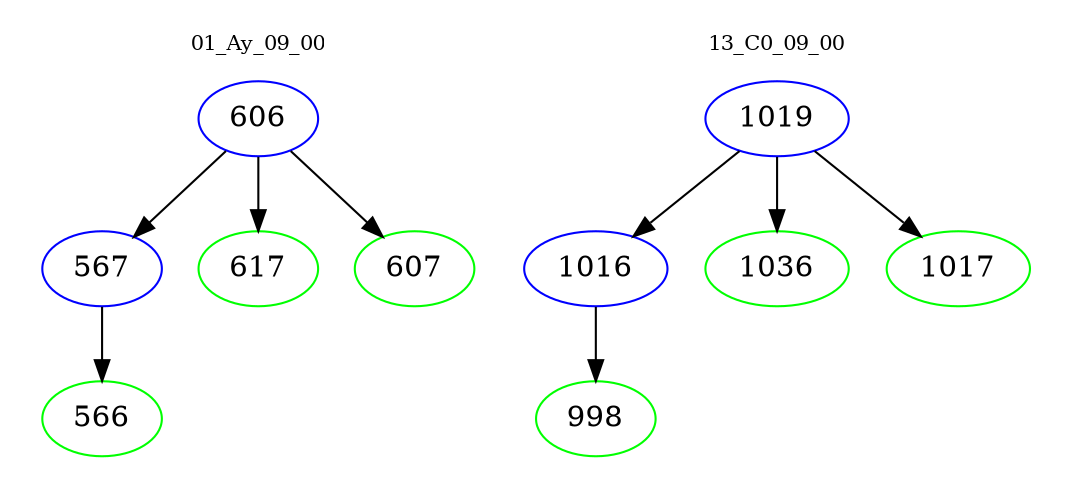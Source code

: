 digraph{
subgraph cluster_0 {
color = white
label = "01_Ay_09_00";
fontsize=10;
T0_606 [label="606", color="blue"]
T0_606 -> T0_567 [color="black"]
T0_567 [label="567", color="blue"]
T0_567 -> T0_566 [color="black"]
T0_566 [label="566", color="green"]
T0_606 -> T0_617 [color="black"]
T0_617 [label="617", color="green"]
T0_606 -> T0_607 [color="black"]
T0_607 [label="607", color="green"]
}
subgraph cluster_1 {
color = white
label = "13_C0_09_00";
fontsize=10;
T1_1019 [label="1019", color="blue"]
T1_1019 -> T1_1016 [color="black"]
T1_1016 [label="1016", color="blue"]
T1_1016 -> T1_998 [color="black"]
T1_998 [label="998", color="green"]
T1_1019 -> T1_1036 [color="black"]
T1_1036 [label="1036", color="green"]
T1_1019 -> T1_1017 [color="black"]
T1_1017 [label="1017", color="green"]
}
}
